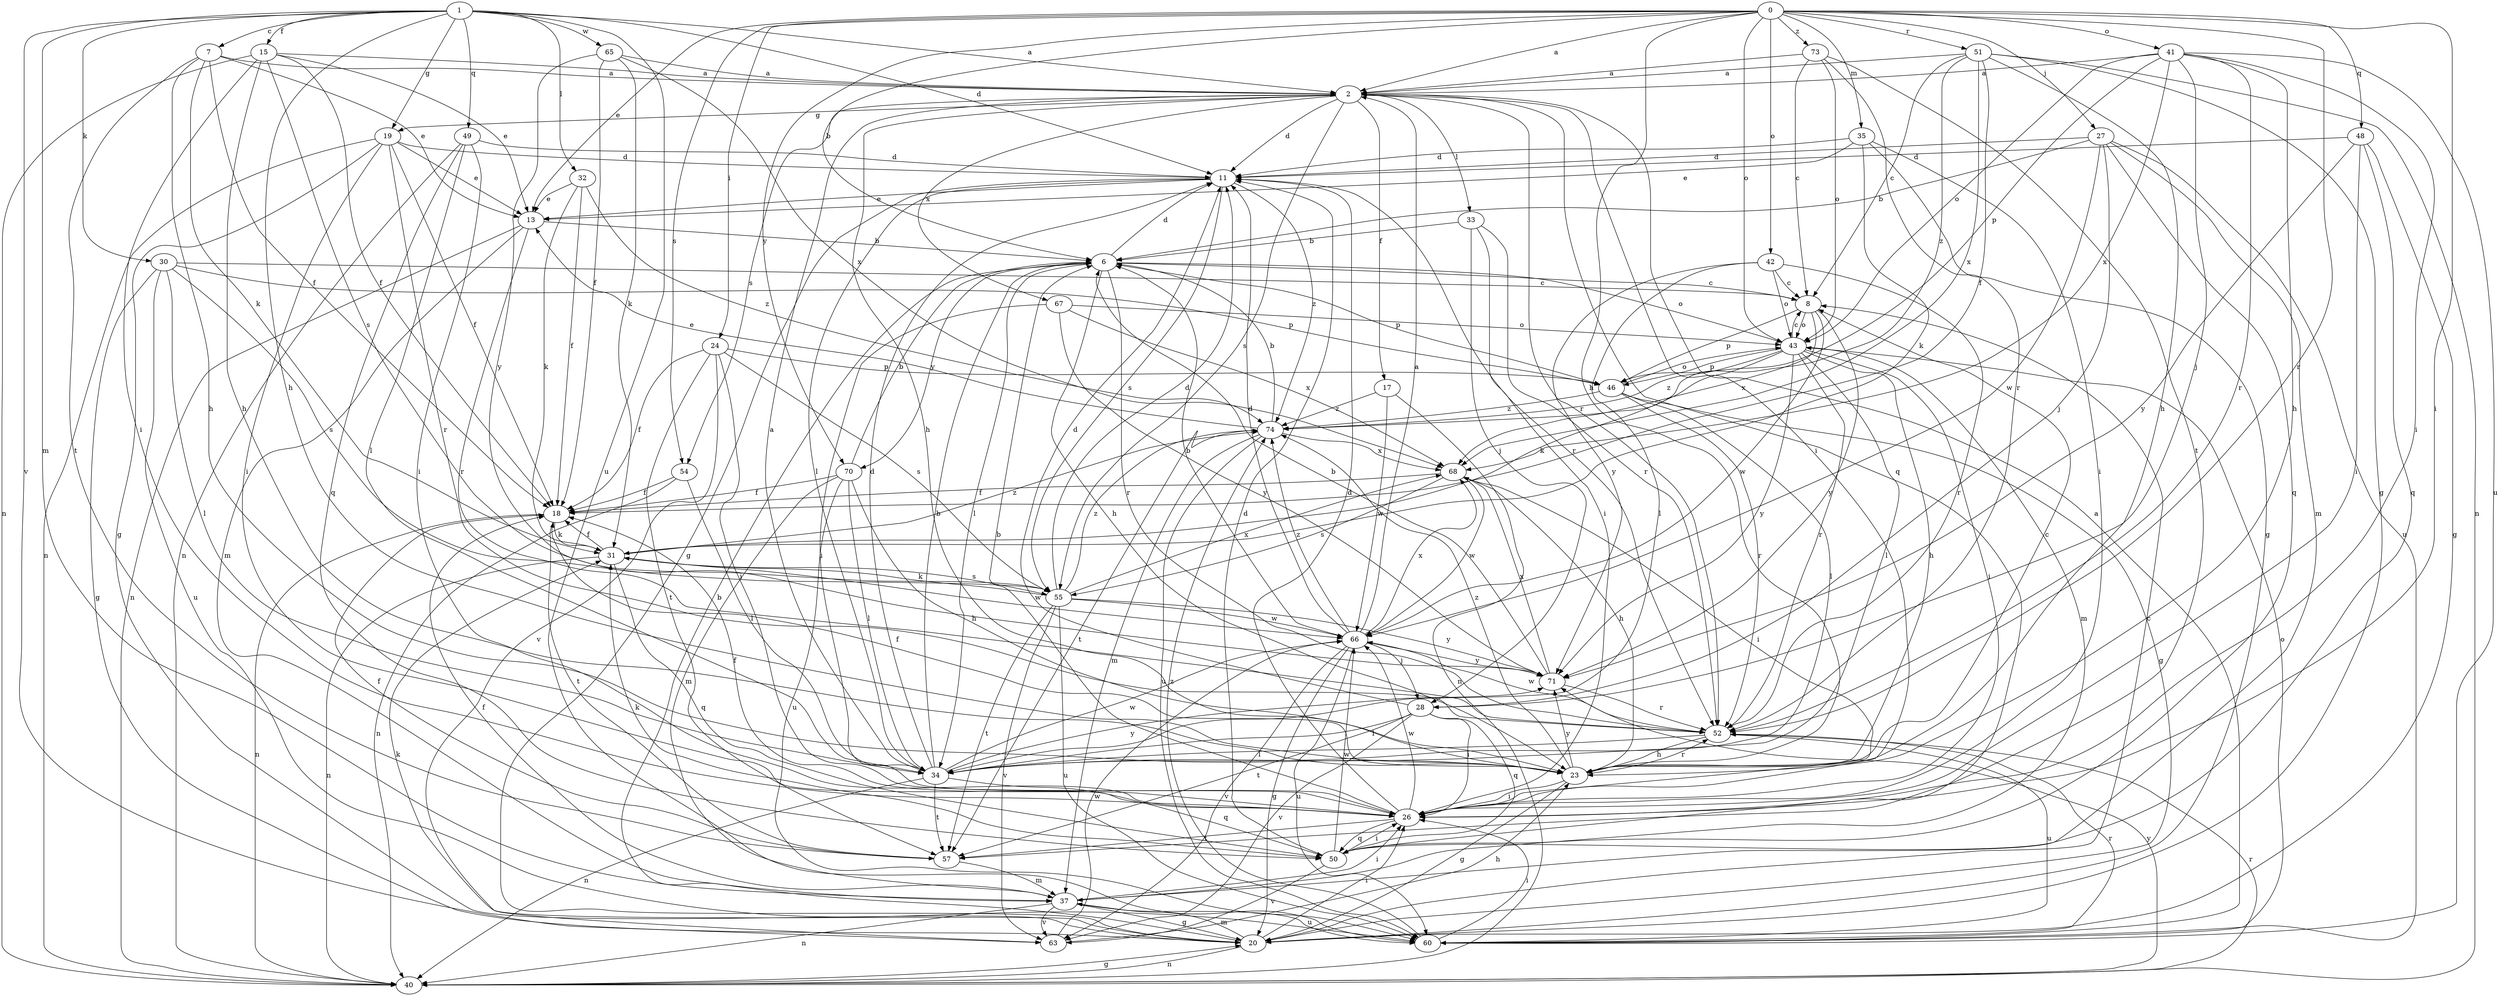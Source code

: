 strict digraph  {
0;
1;
2;
6;
7;
8;
11;
13;
15;
17;
18;
19;
20;
23;
24;
26;
27;
28;
30;
31;
32;
33;
34;
35;
37;
40;
41;
42;
43;
46;
48;
49;
50;
51;
52;
54;
55;
57;
60;
63;
65;
66;
67;
68;
70;
71;
73;
74;
0 -> 2  [label=a];
0 -> 6  [label=b];
0 -> 13  [label=e];
0 -> 23  [label=h];
0 -> 24  [label=i];
0 -> 26  [label=i];
0 -> 27  [label=j];
0 -> 35  [label=m];
0 -> 41  [label=o];
0 -> 42  [label=o];
0 -> 43  [label=o];
0 -> 48  [label=q];
0 -> 51  [label=r];
0 -> 52  [label=r];
0 -> 54  [label=s];
0 -> 70  [label=y];
0 -> 73  [label=z];
1 -> 2  [label=a];
1 -> 7  [label=c];
1 -> 11  [label=d];
1 -> 15  [label=f];
1 -> 19  [label=g];
1 -> 23  [label=h];
1 -> 30  [label=k];
1 -> 32  [label=l];
1 -> 37  [label=m];
1 -> 49  [label=q];
1 -> 60  [label=u];
1 -> 63  [label=v];
1 -> 65  [label=w];
2 -> 11  [label=d];
2 -> 17  [label=f];
2 -> 19  [label=g];
2 -> 23  [label=h];
2 -> 26  [label=i];
2 -> 33  [label=l];
2 -> 50  [label=q];
2 -> 52  [label=r];
2 -> 54  [label=s];
2 -> 55  [label=s];
2 -> 67  [label=x];
6 -> 8  [label=c];
6 -> 11  [label=d];
6 -> 23  [label=h];
6 -> 34  [label=l];
6 -> 43  [label=o];
6 -> 46  [label=p];
6 -> 52  [label=r];
6 -> 70  [label=y];
7 -> 2  [label=a];
7 -> 13  [label=e];
7 -> 18  [label=f];
7 -> 23  [label=h];
7 -> 31  [label=k];
7 -> 57  [label=t];
8 -> 43  [label=o];
8 -> 46  [label=p];
8 -> 66  [label=w];
8 -> 68  [label=x];
8 -> 71  [label=y];
11 -> 13  [label=e];
11 -> 20  [label=g];
11 -> 34  [label=l];
11 -> 52  [label=r];
11 -> 55  [label=s];
11 -> 74  [label=z];
13 -> 6  [label=b];
13 -> 37  [label=m];
13 -> 40  [label=n];
13 -> 52  [label=r];
15 -> 2  [label=a];
15 -> 13  [label=e];
15 -> 18  [label=f];
15 -> 23  [label=h];
15 -> 26  [label=i];
15 -> 40  [label=n];
15 -> 55  [label=s];
17 -> 40  [label=n];
17 -> 66  [label=w];
17 -> 74  [label=z];
18 -> 31  [label=k];
18 -> 40  [label=n];
18 -> 57  [label=t];
19 -> 11  [label=d];
19 -> 13  [label=e];
19 -> 18  [label=f];
19 -> 20  [label=g];
19 -> 26  [label=i];
19 -> 40  [label=n];
19 -> 52  [label=r];
20 -> 6  [label=b];
20 -> 8  [label=c];
20 -> 26  [label=i];
20 -> 31  [label=k];
20 -> 37  [label=m];
20 -> 40  [label=n];
23 -> 8  [label=c];
23 -> 18  [label=f];
23 -> 20  [label=g];
23 -> 26  [label=i];
23 -> 52  [label=r];
23 -> 71  [label=y];
23 -> 74  [label=z];
24 -> 18  [label=f];
24 -> 26  [label=i];
24 -> 46  [label=p];
24 -> 55  [label=s];
24 -> 57  [label=t];
24 -> 63  [label=v];
26 -> 6  [label=b];
26 -> 11  [label=d];
26 -> 18  [label=f];
26 -> 50  [label=q];
26 -> 57  [label=t];
26 -> 66  [label=w];
27 -> 6  [label=b];
27 -> 11  [label=d];
27 -> 28  [label=j];
27 -> 37  [label=m];
27 -> 50  [label=q];
27 -> 60  [label=u];
27 -> 66  [label=w];
28 -> 11  [label=d];
28 -> 26  [label=i];
28 -> 34  [label=l];
28 -> 50  [label=q];
28 -> 57  [label=t];
28 -> 63  [label=v];
30 -> 8  [label=c];
30 -> 20  [label=g];
30 -> 34  [label=l];
30 -> 46  [label=p];
30 -> 55  [label=s];
30 -> 60  [label=u];
31 -> 18  [label=f];
31 -> 40  [label=n];
31 -> 50  [label=q];
31 -> 55  [label=s];
31 -> 66  [label=w];
31 -> 74  [label=z];
32 -> 13  [label=e];
32 -> 18  [label=f];
32 -> 31  [label=k];
32 -> 74  [label=z];
33 -> 6  [label=b];
33 -> 26  [label=i];
33 -> 28  [label=j];
33 -> 52  [label=r];
34 -> 2  [label=a];
34 -> 6  [label=b];
34 -> 11  [label=d];
34 -> 40  [label=n];
34 -> 50  [label=q];
34 -> 57  [label=t];
34 -> 66  [label=w];
34 -> 71  [label=y];
35 -> 11  [label=d];
35 -> 13  [label=e];
35 -> 20  [label=g];
35 -> 26  [label=i];
35 -> 31  [label=k];
37 -> 18  [label=f];
37 -> 20  [label=g];
37 -> 26  [label=i];
37 -> 40  [label=n];
37 -> 60  [label=u];
37 -> 63  [label=v];
40 -> 20  [label=g];
40 -> 52  [label=r];
40 -> 71  [label=y];
41 -> 2  [label=a];
41 -> 23  [label=h];
41 -> 26  [label=i];
41 -> 28  [label=j];
41 -> 43  [label=o];
41 -> 46  [label=p];
41 -> 52  [label=r];
41 -> 60  [label=u];
41 -> 68  [label=x];
42 -> 8  [label=c];
42 -> 34  [label=l];
42 -> 43  [label=o];
42 -> 52  [label=r];
42 -> 71  [label=y];
43 -> 8  [label=c];
43 -> 23  [label=h];
43 -> 26  [label=i];
43 -> 31  [label=k];
43 -> 34  [label=l];
43 -> 37  [label=m];
43 -> 46  [label=p];
43 -> 52  [label=r];
43 -> 71  [label=y];
43 -> 74  [label=z];
46 -> 20  [label=g];
46 -> 34  [label=l];
46 -> 43  [label=o];
46 -> 52  [label=r];
46 -> 74  [label=z];
48 -> 11  [label=d];
48 -> 20  [label=g];
48 -> 26  [label=i];
48 -> 50  [label=q];
48 -> 71  [label=y];
49 -> 11  [label=d];
49 -> 26  [label=i];
49 -> 34  [label=l];
49 -> 40  [label=n];
49 -> 50  [label=q];
50 -> 11  [label=d];
50 -> 26  [label=i];
50 -> 31  [label=k];
50 -> 63  [label=v];
50 -> 66  [label=w];
51 -> 2  [label=a];
51 -> 8  [label=c];
51 -> 18  [label=f];
51 -> 20  [label=g];
51 -> 23  [label=h];
51 -> 40  [label=n];
51 -> 68  [label=x];
51 -> 74  [label=z];
52 -> 23  [label=h];
52 -> 34  [label=l];
52 -> 60  [label=u];
52 -> 66  [label=w];
54 -> 18  [label=f];
54 -> 34  [label=l];
54 -> 40  [label=n];
55 -> 11  [label=d];
55 -> 31  [label=k];
55 -> 57  [label=t];
55 -> 60  [label=u];
55 -> 63  [label=v];
55 -> 66  [label=w];
55 -> 68  [label=x];
55 -> 71  [label=y];
55 -> 74  [label=z];
57 -> 18  [label=f];
57 -> 37  [label=m];
60 -> 2  [label=a];
60 -> 26  [label=i];
60 -> 43  [label=o];
60 -> 52  [label=r];
60 -> 74  [label=z];
63 -> 23  [label=h];
63 -> 66  [label=w];
65 -> 2  [label=a];
65 -> 18  [label=f];
65 -> 31  [label=k];
65 -> 68  [label=x];
65 -> 71  [label=y];
66 -> 2  [label=a];
66 -> 6  [label=b];
66 -> 11  [label=d];
66 -> 20  [label=g];
66 -> 28  [label=j];
66 -> 60  [label=u];
66 -> 63  [label=v];
66 -> 68  [label=x];
66 -> 71  [label=y];
66 -> 74  [label=z];
67 -> 26  [label=i];
67 -> 43  [label=o];
67 -> 68  [label=x];
67 -> 71  [label=y];
68 -> 18  [label=f];
68 -> 23  [label=h];
68 -> 26  [label=i];
68 -> 55  [label=s];
68 -> 66  [label=w];
70 -> 6  [label=b];
70 -> 18  [label=f];
70 -> 23  [label=h];
70 -> 34  [label=l];
70 -> 37  [label=m];
70 -> 60  [label=u];
71 -> 6  [label=b];
71 -> 52  [label=r];
71 -> 68  [label=x];
73 -> 2  [label=a];
73 -> 8  [label=c];
73 -> 43  [label=o];
73 -> 52  [label=r];
73 -> 57  [label=t];
74 -> 6  [label=b];
74 -> 13  [label=e];
74 -> 37  [label=m];
74 -> 57  [label=t];
74 -> 60  [label=u];
74 -> 68  [label=x];
}
